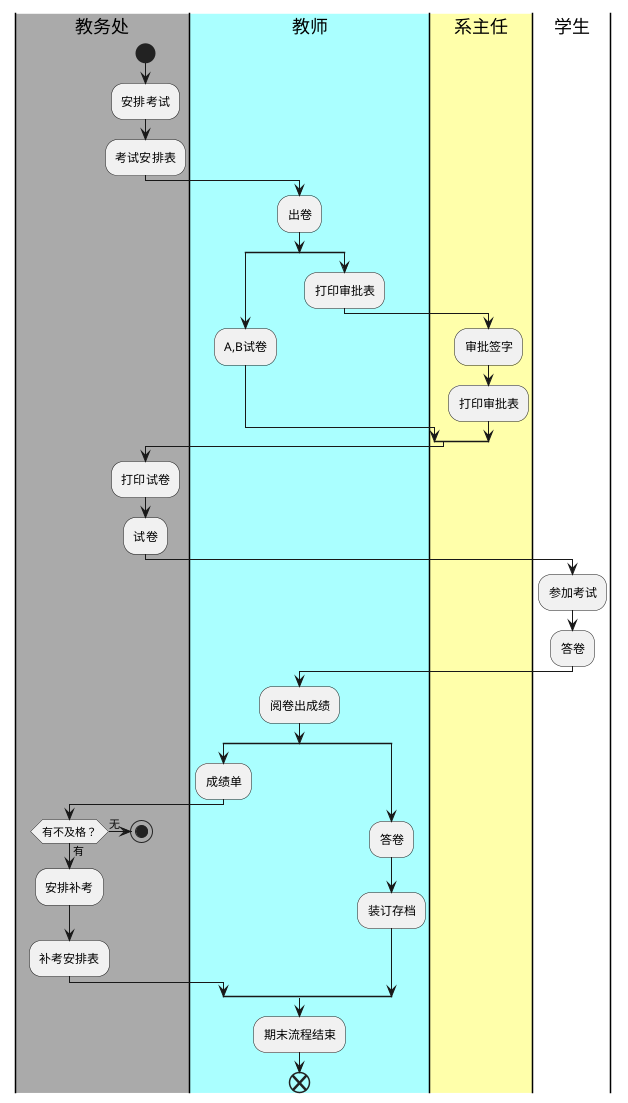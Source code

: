 @startuml
|#aaa|教务处|
start
:安排考试;
:考试安排表;
|#aff|教师|
:出卷;
split
    :A,B试卷;
split again
    :打印审批表;
|#ffa|系主任|
    :审批签字;
    :打印审批表;
|教务处|
end split

    :打印试卷;
    :试卷;
|学生|
    :参加考试;
    :答卷;
|教师|
    :阅卷出成绩;
split
    :成绩单;
|教务处|
    if(有不及格？)then(有)
    :安排补考;
    :补考安排表;
    else(无)
    stop
    endif

split again
|教师|
    :答卷;
    :装订存档;
end split
    :期末流程结束;


end
@enduml